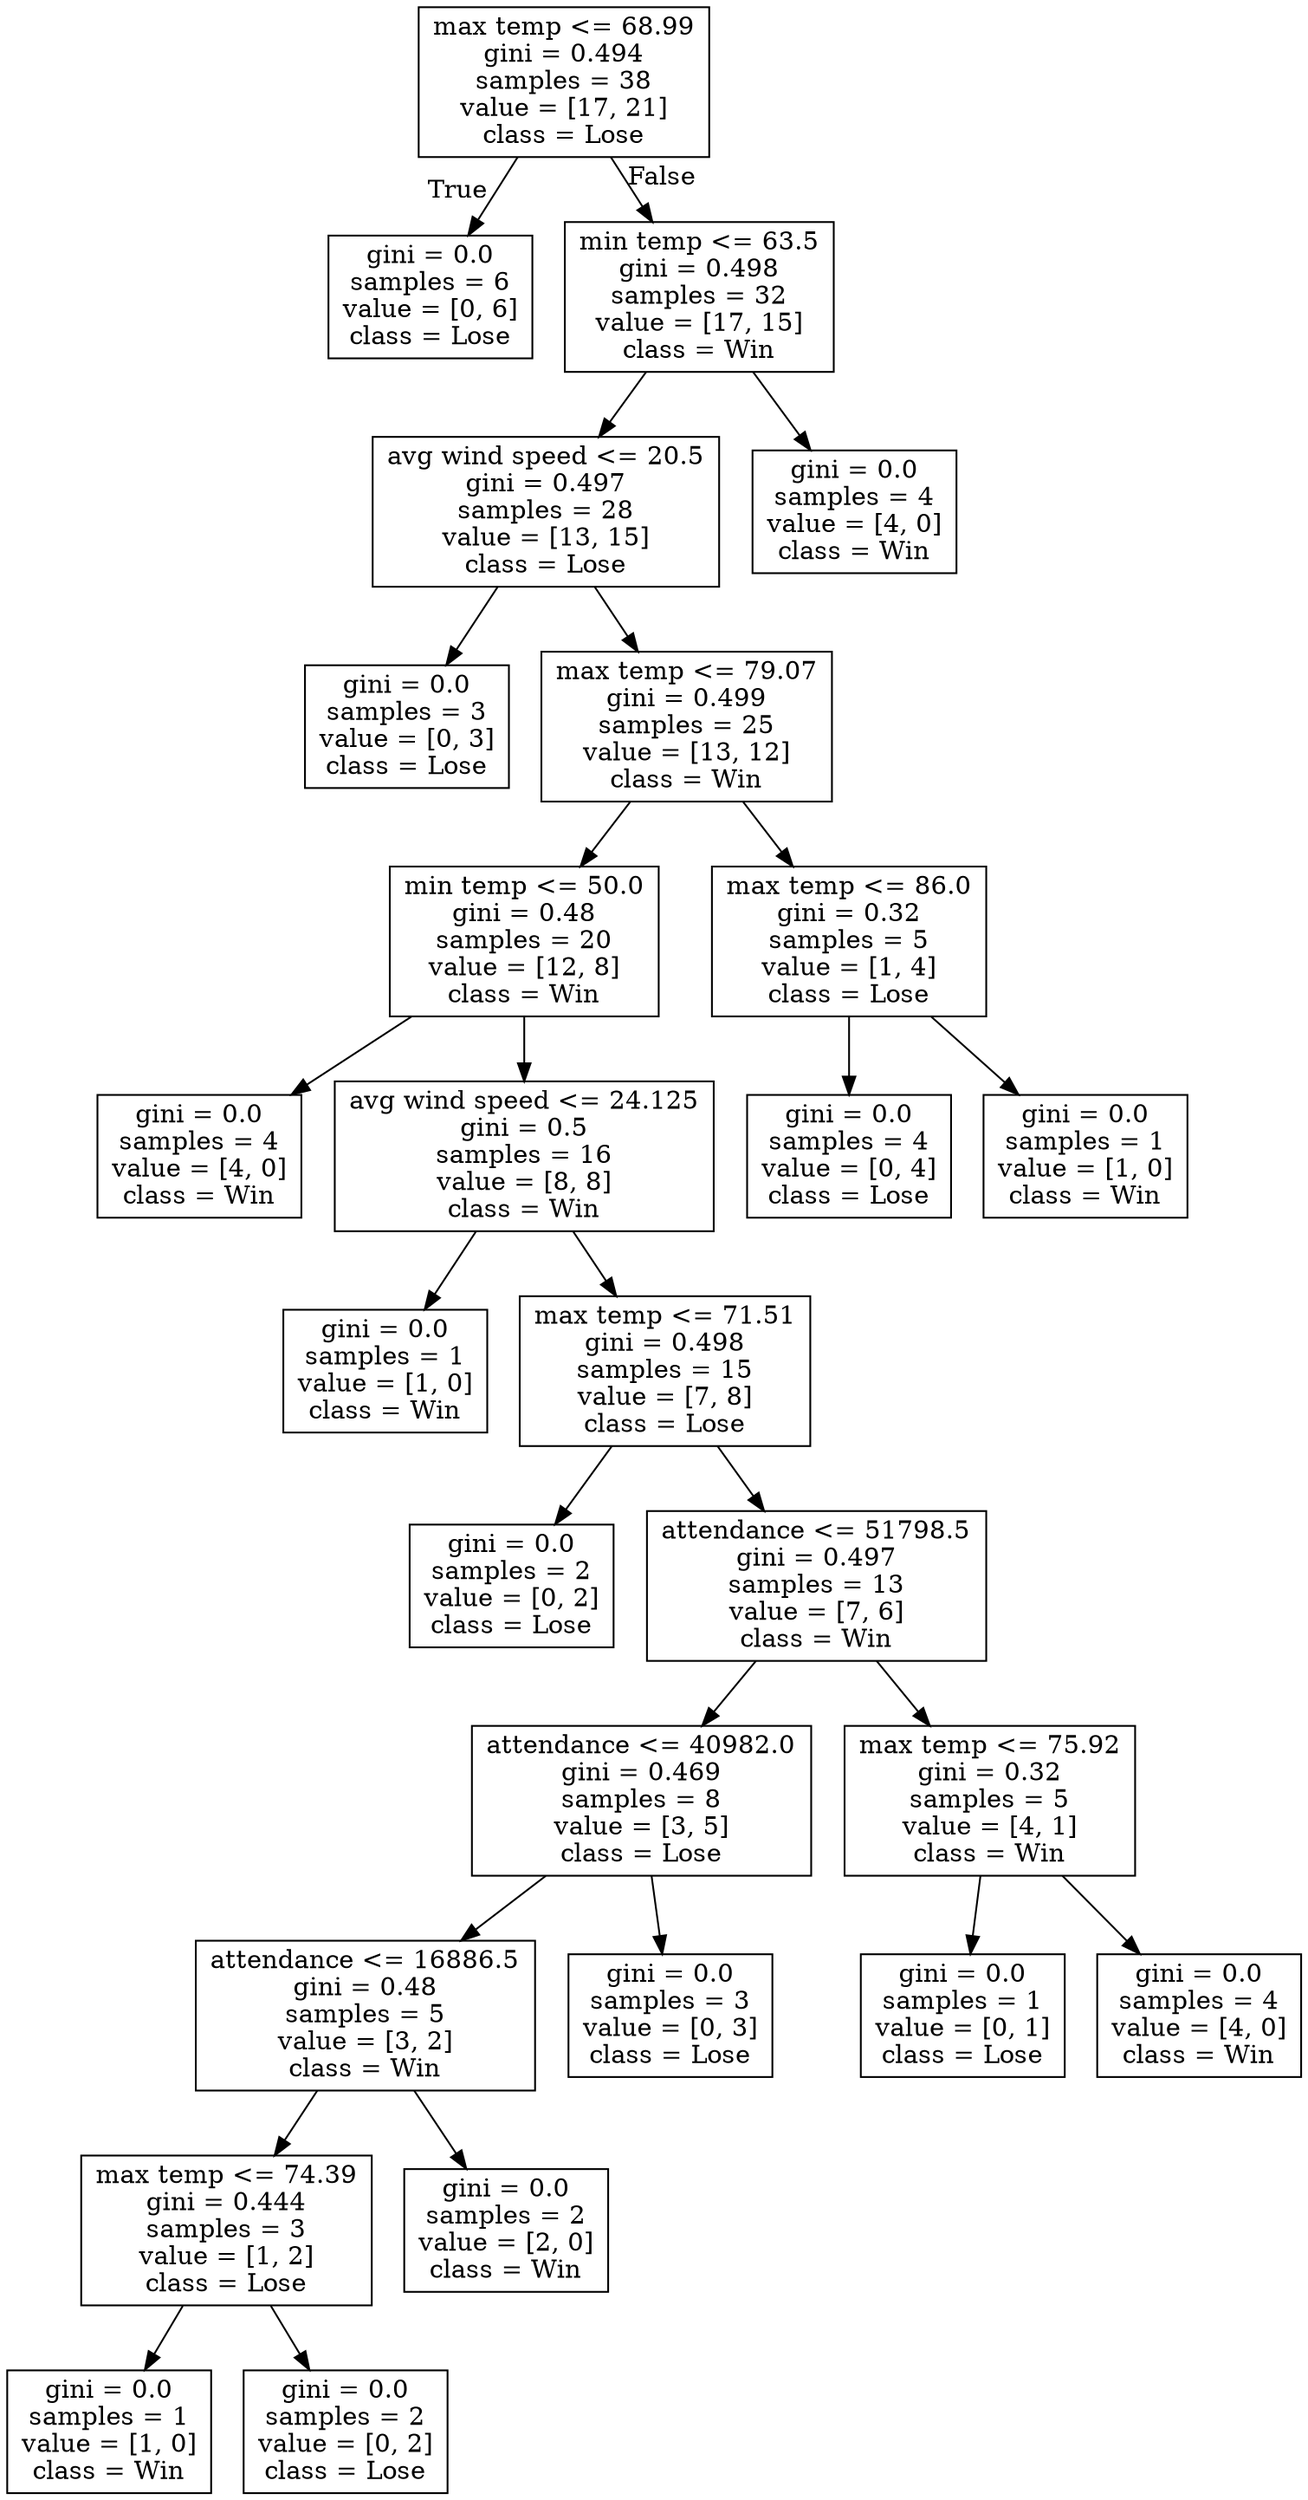 digraph Tree {
node [shape=box] ;
0 [label="max temp <= 68.99\ngini = 0.494\nsamples = 38\nvalue = [17, 21]\nclass = Lose"] ;
1 [label="gini = 0.0\nsamples = 6\nvalue = [0, 6]\nclass = Lose"] ;
0 -> 1 [labeldistance=2.5, labelangle=45, headlabel="True"] ;
2 [label="min temp <= 63.5\ngini = 0.498\nsamples = 32\nvalue = [17, 15]\nclass = Win"] ;
0 -> 2 [labeldistance=2.5, labelangle=-45, headlabel="False"] ;
3 [label="avg wind speed <= 20.5\ngini = 0.497\nsamples = 28\nvalue = [13, 15]\nclass = Lose"] ;
2 -> 3 ;
4 [label="gini = 0.0\nsamples = 3\nvalue = [0, 3]\nclass = Lose"] ;
3 -> 4 ;
5 [label="max temp <= 79.07\ngini = 0.499\nsamples = 25\nvalue = [13, 12]\nclass = Win"] ;
3 -> 5 ;
6 [label="min temp <= 50.0\ngini = 0.48\nsamples = 20\nvalue = [12, 8]\nclass = Win"] ;
5 -> 6 ;
7 [label="gini = 0.0\nsamples = 4\nvalue = [4, 0]\nclass = Win"] ;
6 -> 7 ;
8 [label="avg wind speed <= 24.125\ngini = 0.5\nsamples = 16\nvalue = [8, 8]\nclass = Win"] ;
6 -> 8 ;
9 [label="gini = 0.0\nsamples = 1\nvalue = [1, 0]\nclass = Win"] ;
8 -> 9 ;
10 [label="max temp <= 71.51\ngini = 0.498\nsamples = 15\nvalue = [7, 8]\nclass = Lose"] ;
8 -> 10 ;
11 [label="gini = 0.0\nsamples = 2\nvalue = [0, 2]\nclass = Lose"] ;
10 -> 11 ;
12 [label="attendance <= 51798.5\ngini = 0.497\nsamples = 13\nvalue = [7, 6]\nclass = Win"] ;
10 -> 12 ;
13 [label="attendance <= 40982.0\ngini = 0.469\nsamples = 8\nvalue = [3, 5]\nclass = Lose"] ;
12 -> 13 ;
14 [label="attendance <= 16886.5\ngini = 0.48\nsamples = 5\nvalue = [3, 2]\nclass = Win"] ;
13 -> 14 ;
15 [label="max temp <= 74.39\ngini = 0.444\nsamples = 3\nvalue = [1, 2]\nclass = Lose"] ;
14 -> 15 ;
16 [label="gini = 0.0\nsamples = 1\nvalue = [1, 0]\nclass = Win"] ;
15 -> 16 ;
17 [label="gini = 0.0\nsamples = 2\nvalue = [0, 2]\nclass = Lose"] ;
15 -> 17 ;
18 [label="gini = 0.0\nsamples = 2\nvalue = [2, 0]\nclass = Win"] ;
14 -> 18 ;
19 [label="gini = 0.0\nsamples = 3\nvalue = [0, 3]\nclass = Lose"] ;
13 -> 19 ;
20 [label="max temp <= 75.92\ngini = 0.32\nsamples = 5\nvalue = [4, 1]\nclass = Win"] ;
12 -> 20 ;
21 [label="gini = 0.0\nsamples = 1\nvalue = [0, 1]\nclass = Lose"] ;
20 -> 21 ;
22 [label="gini = 0.0\nsamples = 4\nvalue = [4, 0]\nclass = Win"] ;
20 -> 22 ;
23 [label="max temp <= 86.0\ngini = 0.32\nsamples = 5\nvalue = [1, 4]\nclass = Lose"] ;
5 -> 23 ;
24 [label="gini = 0.0\nsamples = 4\nvalue = [0, 4]\nclass = Lose"] ;
23 -> 24 ;
25 [label="gini = 0.0\nsamples = 1\nvalue = [1, 0]\nclass = Win"] ;
23 -> 25 ;
26 [label="gini = 0.0\nsamples = 4\nvalue = [4, 0]\nclass = Win"] ;
2 -> 26 ;
}